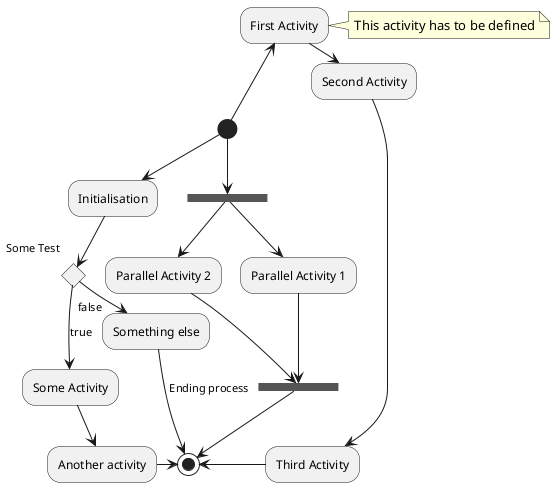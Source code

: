 @startuml
(*) -up-> "First Activity"
note right: This activity has to be defined
-right-> "Second Activity"
--> "Third Activity"
-left-> (*)

(*) --> "Initialisation"
if "Some Test" then
-->[true] "Some Activity"
--> "Another activity"
-right-> (*)
else
->[false] "Something else"
-->[Ending process] (*)
endif

(*) --> ===B1===
--> "Parallel Activity 1"
--> ===B2===
===B1=== --> "Parallel Activity 2"
--> ===B2===
--> (*)

@enduml
